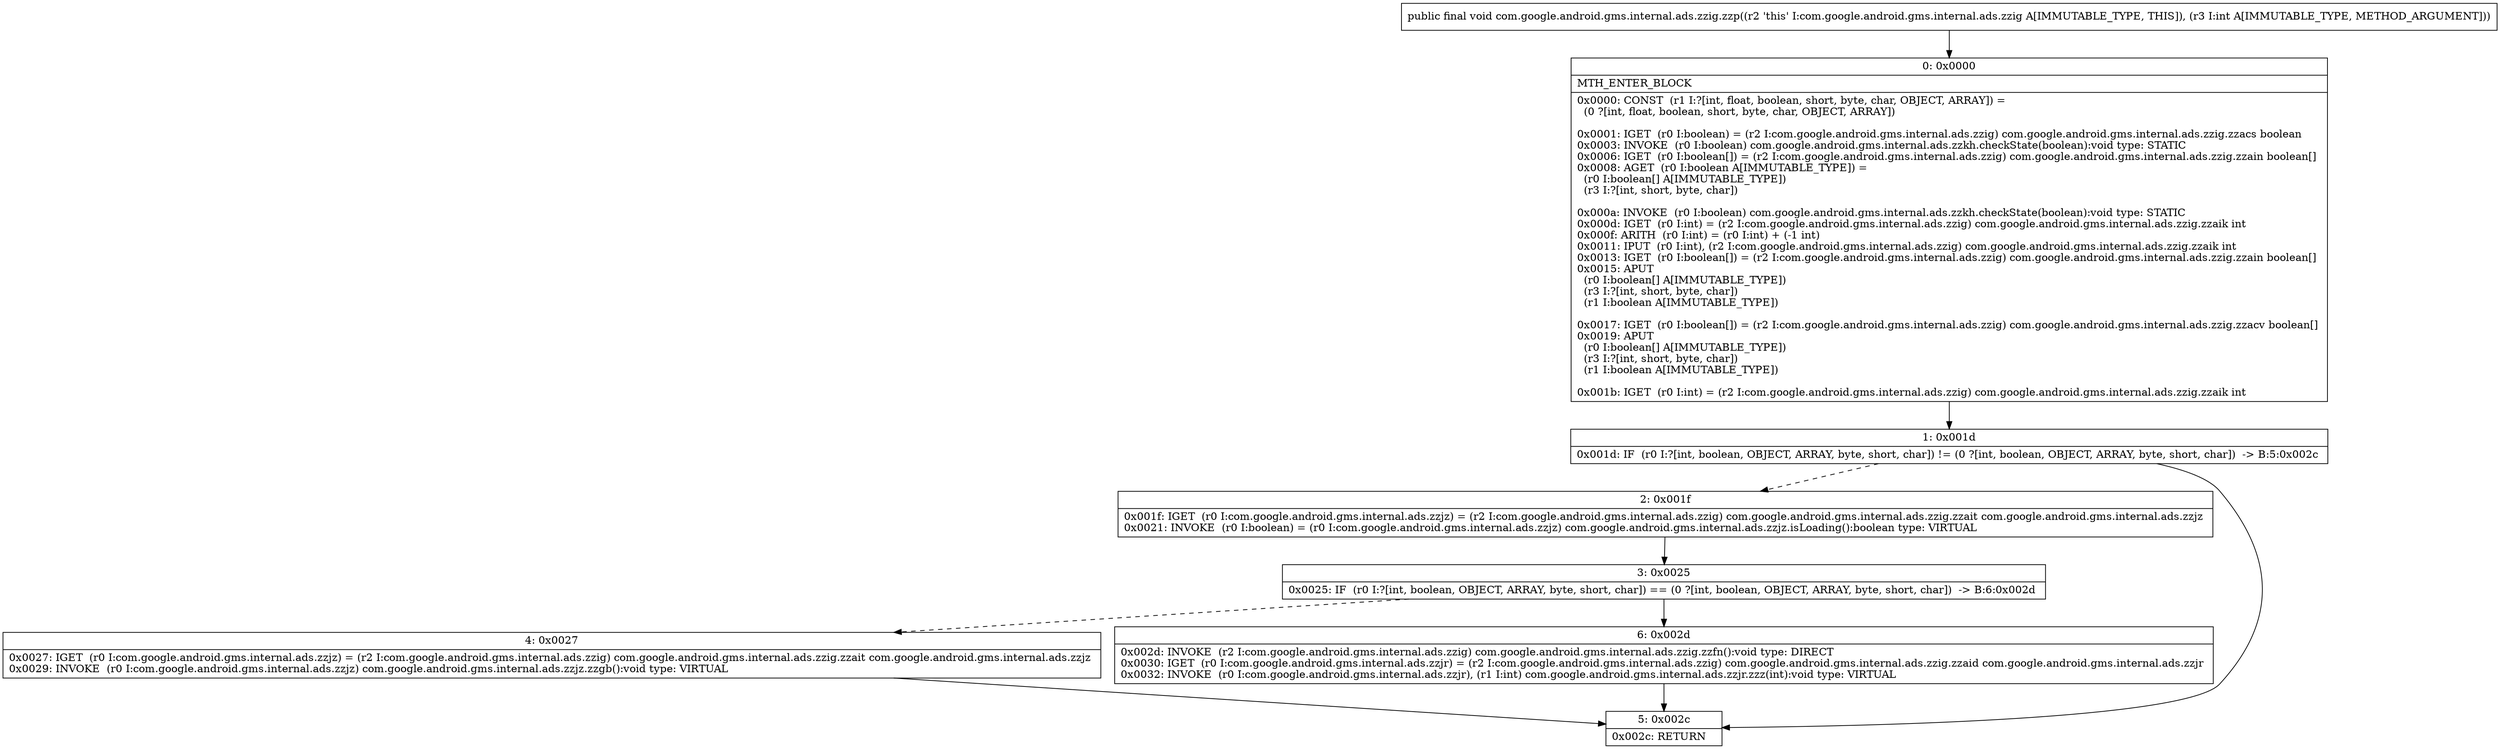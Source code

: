 digraph "CFG forcom.google.android.gms.internal.ads.zzig.zzp(I)V" {
Node_0 [shape=record,label="{0\:\ 0x0000|MTH_ENTER_BLOCK\l|0x0000: CONST  (r1 I:?[int, float, boolean, short, byte, char, OBJECT, ARRAY]) = \l  (0 ?[int, float, boolean, short, byte, char, OBJECT, ARRAY])\l \l0x0001: IGET  (r0 I:boolean) = (r2 I:com.google.android.gms.internal.ads.zzig) com.google.android.gms.internal.ads.zzig.zzacs boolean \l0x0003: INVOKE  (r0 I:boolean) com.google.android.gms.internal.ads.zzkh.checkState(boolean):void type: STATIC \l0x0006: IGET  (r0 I:boolean[]) = (r2 I:com.google.android.gms.internal.ads.zzig) com.google.android.gms.internal.ads.zzig.zzain boolean[] \l0x0008: AGET  (r0 I:boolean A[IMMUTABLE_TYPE]) = \l  (r0 I:boolean[] A[IMMUTABLE_TYPE])\l  (r3 I:?[int, short, byte, char])\l \l0x000a: INVOKE  (r0 I:boolean) com.google.android.gms.internal.ads.zzkh.checkState(boolean):void type: STATIC \l0x000d: IGET  (r0 I:int) = (r2 I:com.google.android.gms.internal.ads.zzig) com.google.android.gms.internal.ads.zzig.zzaik int \l0x000f: ARITH  (r0 I:int) = (r0 I:int) + (\-1 int) \l0x0011: IPUT  (r0 I:int), (r2 I:com.google.android.gms.internal.ads.zzig) com.google.android.gms.internal.ads.zzig.zzaik int \l0x0013: IGET  (r0 I:boolean[]) = (r2 I:com.google.android.gms.internal.ads.zzig) com.google.android.gms.internal.ads.zzig.zzain boolean[] \l0x0015: APUT  \l  (r0 I:boolean[] A[IMMUTABLE_TYPE])\l  (r3 I:?[int, short, byte, char])\l  (r1 I:boolean A[IMMUTABLE_TYPE])\l \l0x0017: IGET  (r0 I:boolean[]) = (r2 I:com.google.android.gms.internal.ads.zzig) com.google.android.gms.internal.ads.zzig.zzacv boolean[] \l0x0019: APUT  \l  (r0 I:boolean[] A[IMMUTABLE_TYPE])\l  (r3 I:?[int, short, byte, char])\l  (r1 I:boolean A[IMMUTABLE_TYPE])\l \l0x001b: IGET  (r0 I:int) = (r2 I:com.google.android.gms.internal.ads.zzig) com.google.android.gms.internal.ads.zzig.zzaik int \l}"];
Node_1 [shape=record,label="{1\:\ 0x001d|0x001d: IF  (r0 I:?[int, boolean, OBJECT, ARRAY, byte, short, char]) != (0 ?[int, boolean, OBJECT, ARRAY, byte, short, char])  \-\> B:5:0x002c \l}"];
Node_2 [shape=record,label="{2\:\ 0x001f|0x001f: IGET  (r0 I:com.google.android.gms.internal.ads.zzjz) = (r2 I:com.google.android.gms.internal.ads.zzig) com.google.android.gms.internal.ads.zzig.zzait com.google.android.gms.internal.ads.zzjz \l0x0021: INVOKE  (r0 I:boolean) = (r0 I:com.google.android.gms.internal.ads.zzjz) com.google.android.gms.internal.ads.zzjz.isLoading():boolean type: VIRTUAL \l}"];
Node_3 [shape=record,label="{3\:\ 0x0025|0x0025: IF  (r0 I:?[int, boolean, OBJECT, ARRAY, byte, short, char]) == (0 ?[int, boolean, OBJECT, ARRAY, byte, short, char])  \-\> B:6:0x002d \l}"];
Node_4 [shape=record,label="{4\:\ 0x0027|0x0027: IGET  (r0 I:com.google.android.gms.internal.ads.zzjz) = (r2 I:com.google.android.gms.internal.ads.zzig) com.google.android.gms.internal.ads.zzig.zzait com.google.android.gms.internal.ads.zzjz \l0x0029: INVOKE  (r0 I:com.google.android.gms.internal.ads.zzjz) com.google.android.gms.internal.ads.zzjz.zzgb():void type: VIRTUAL \l}"];
Node_5 [shape=record,label="{5\:\ 0x002c|0x002c: RETURN   \l}"];
Node_6 [shape=record,label="{6\:\ 0x002d|0x002d: INVOKE  (r2 I:com.google.android.gms.internal.ads.zzig) com.google.android.gms.internal.ads.zzig.zzfn():void type: DIRECT \l0x0030: IGET  (r0 I:com.google.android.gms.internal.ads.zzjr) = (r2 I:com.google.android.gms.internal.ads.zzig) com.google.android.gms.internal.ads.zzig.zzaid com.google.android.gms.internal.ads.zzjr \l0x0032: INVOKE  (r0 I:com.google.android.gms.internal.ads.zzjr), (r1 I:int) com.google.android.gms.internal.ads.zzjr.zzz(int):void type: VIRTUAL \l}"];
MethodNode[shape=record,label="{public final void com.google.android.gms.internal.ads.zzig.zzp((r2 'this' I:com.google.android.gms.internal.ads.zzig A[IMMUTABLE_TYPE, THIS]), (r3 I:int A[IMMUTABLE_TYPE, METHOD_ARGUMENT])) }"];
MethodNode -> Node_0;
Node_0 -> Node_1;
Node_1 -> Node_2[style=dashed];
Node_1 -> Node_5;
Node_2 -> Node_3;
Node_3 -> Node_4[style=dashed];
Node_3 -> Node_6;
Node_4 -> Node_5;
Node_6 -> Node_5;
}

